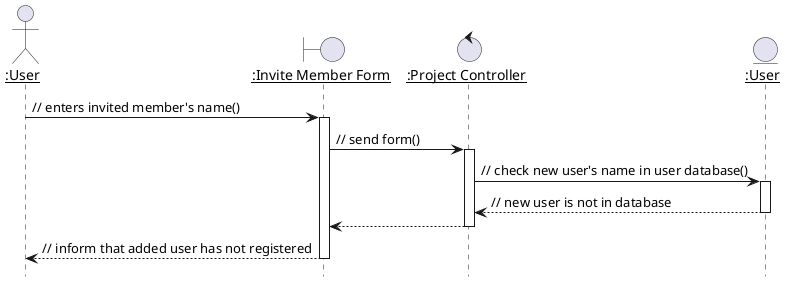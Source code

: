 @startuml
hide footbox
autoactivate on
skinparam sequenceParticipant underline
actor ":User" as usr
boundary ":Invite Member Form" as form
control ":Project Controller" as ctl
entity ":User" as db_usr

usr -> form : // enters invited member's name()
form -> ctl : // send form()
ctl -> db_usr : // check new user's name in user database()
ctl <-- db_usr : // new user is not in database
form <-- ctl
usr <-- form : // inform that added user has not registered
@enduml